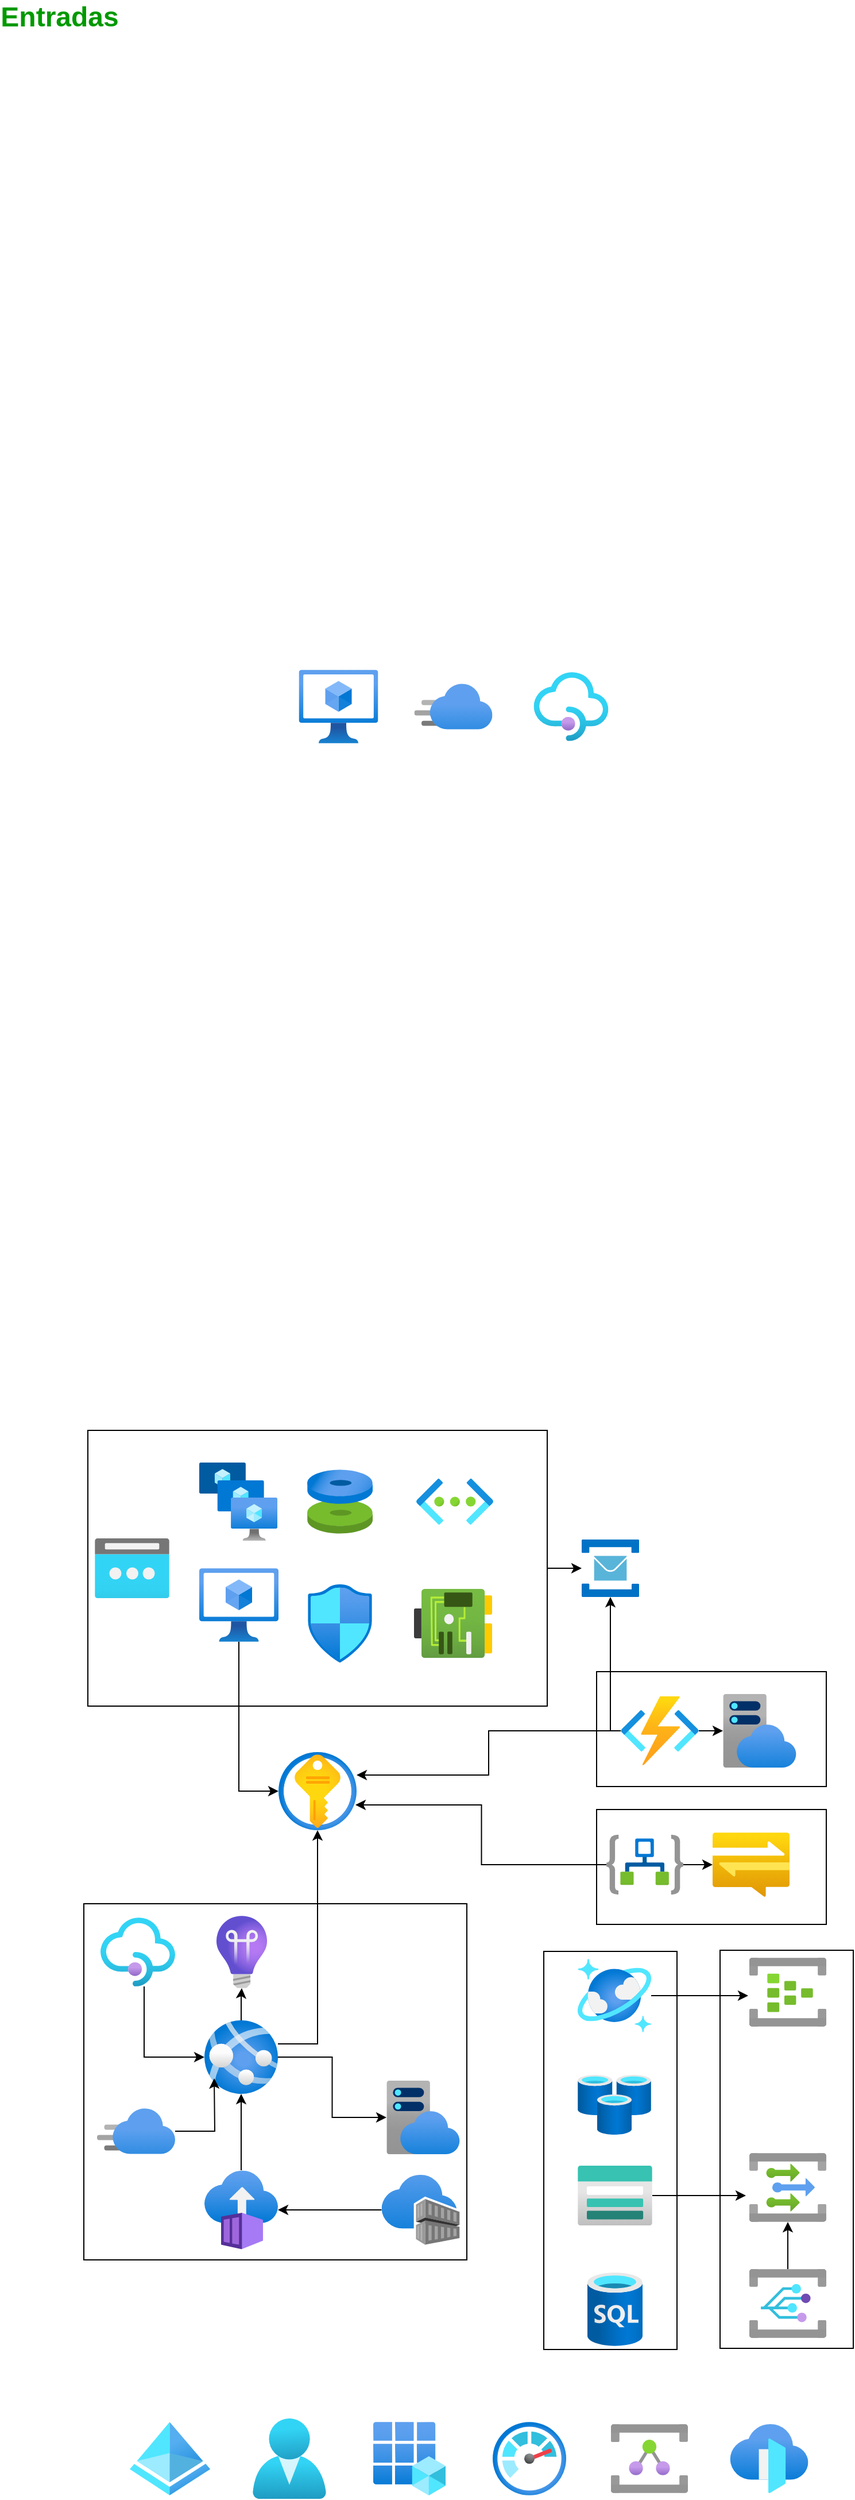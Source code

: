 <mxfile version="14.0.4" type="device"><diagram id="i0pked7D6PC-yJGvjYu3" name="Page-1"><mxGraphModel dx="1422" dy="4269" grid="1" gridSize="10" guides="1" tooltips="1" connect="1" arrows="1" fold="1" page="1" pageScale="1" pageWidth="827" pageHeight="1169" math="0" shadow="0"><root><mxCell id="0"/><mxCell id="1" parent="0"/><mxCell id="PkmiwssC4xpuGR3wuVjZ-162" value="" style="rounded=0;whiteSpace=wrap;html=1;fillColor=none;" parent="1" vertex="1"><mxGeometry x="479.5" y="-1806.5" width="116" height="346.5" as="geometry"/></mxCell><mxCell id="PkmiwssC4xpuGR3wuVjZ-161" value="" style="rounded=0;whiteSpace=wrap;html=1;fillColor=none;" parent="1" vertex="1"><mxGeometry x="633" y="-1807.5" width="116" height="346.5" as="geometry"/></mxCell><mxCell id="PkmiwssC4xpuGR3wuVjZ-98" value="" style="verticalLabelPosition=bottom;verticalAlign=top;html=1;shape=mxgraph.basic.rect;fillColor2=none;strokeWidth=1;size=20;indent=5;fillColor=none;" parent="1" vertex="1"><mxGeometry x="82.5" y="-2260" width="400" height="240" as="geometry"/></mxCell><mxCell id="PkmiwssC4xpuGR3wuVjZ-136" value="" style="verticalLabelPosition=bottom;verticalAlign=top;html=1;shape=mxgraph.basic.rect;fillColor2=none;strokeWidth=1;size=20;indent=5;fillColor=none;" parent="1" vertex="1"><mxGeometry x="525.5" y="-2050" width="200" height="100" as="geometry"/></mxCell><mxCell id="PkmiwssC4xpuGR3wuVjZ-137" value="" style="verticalLabelPosition=bottom;verticalAlign=top;html=1;shape=mxgraph.basic.rect;fillColor2=none;strokeWidth=1;size=20;indent=5;fillColor=none;" parent="1" vertex="1"><mxGeometry x="525.5" y="-1930" width="200" height="100" as="geometry"/></mxCell><mxCell id="PkmiwssC4xpuGR3wuVjZ-134" value="" style="verticalLabelPosition=bottom;verticalAlign=top;html=1;shape=mxgraph.basic.rect;fillColor2=none;strokeWidth=1;size=20;indent=5;fillColor=none;" parent="1" vertex="1"><mxGeometry x="79" y="-1848" width="333.5" height="310" as="geometry"/></mxCell><mxCell id="PkmiwssC4xpuGR3wuVjZ-10" value="" style="aspect=fixed;html=1;points=[];align=center;image;fontSize=12;image=img/lib/azure2/integration/Relays.svg;" parent="1" vertex="1"><mxGeometry x="538" y="-1395" width="67" height="60" as="geometry"/></mxCell><mxCell id="PkmiwssC4xpuGR3wuVjZ-11" value="" style="aspect=fixed;html=1;points=[];align=center;image;fontSize=12;image=img/lib/azure2/identity/App_Registrations.svg;" parent="1" vertex="1"><mxGeometry x="331" y="-1397" width="63" height="64" as="geometry"/></mxCell><mxCell id="PkmiwssC4xpuGR3wuVjZ-12" value="" style="aspect=fixed;html=1;points=[];align=center;image;fontSize=12;image=img/lib/azure2/identity/Users.svg;" parent="1" vertex="1"><mxGeometry x="226" y="-1400" width="64" height="70" as="geometry"/></mxCell><mxCell id="PkmiwssC4xpuGR3wuVjZ-13" value="" style="aspect=fixed;html=1;points=[];align=center;image;fontSize=12;image=img/lib/azure2/identity/Azure_Active_Directory.svg;" parent="1" vertex="1"><mxGeometry x="119" y="-1397" width="70" height="64" as="geometry"/></mxCell><mxCell id="PkmiwssC4xpuGR3wuVjZ-26" value="" style="aspect=fixed;html=1;points=[];align=center;image;fontSize=12;image=img/lib/azure2/management_governance/Monitor.svg;" parent="1" vertex="1"><mxGeometry x="435" y="-1397" width="64" height="64" as="geometry"/></mxCell><mxCell id="PkmiwssC4xpuGR3wuVjZ-31" value="" style="aspect=fixed;html=1;points=[];align=center;image;fontSize=12;image=img/lib/azure2/networking/Front_Doors.svg;" parent="1" vertex="1"><mxGeometry x="641.75" y="-1395" width="68" height="60" as="geometry"/></mxCell><mxCell id="PkmiwssC4xpuGR3wuVjZ-87" value="" style="aspect=fixed;html=1;points=[];align=center;image;fontSize=12;image=img/lib/azure2/compute/Virtual_Machines_Classic.svg;fillColor=none;" parent="1" vertex="1"><mxGeometry x="266.25" y="-2922" width="69" height="64" as="geometry"/></mxCell><mxCell id="PkmiwssC4xpuGR3wuVjZ-89" value="" style="aspect=fixed;html=1;points=[];align=center;image;fontSize=12;image=img/lib/azure2/integration/API_Management_Services.svg;fillColor=none;" parent="1" vertex="1"><mxGeometry x="470.75" y="-2920" width="65" height="60" as="geometry"/></mxCell><mxCell id="PkmiwssC4xpuGR3wuVjZ-90" value="" style="aspect=fixed;html=1;points=[];align=center;image;fontSize=12;image=img/lib/azure2/app_services/CDN_Profiles.svg;fillColor=none;" parent="1" vertex="1"><mxGeometry x="366.75" y="-2910" width="68" height="40" as="geometry"/></mxCell><mxCell id="PkmiwssC4xpuGR3wuVjZ-91" value="" style="aspect=fixed;html=1;points=[];align=center;image;fontSize=12;image=img/lib/azure2/compute/Disks.svg;" parent="1" vertex="1"><mxGeometry x="273.5" y="-2226" width="57.0" height="56.0" as="geometry"/></mxCell><mxCell id="PkmiwssC4xpuGR3wuVjZ-141" style="edgeStyle=orthogonalEdgeStyle;rounded=0;orthogonalLoop=1;jettySize=auto;html=1;" parent="1" source="PkmiwssC4xpuGR3wuVjZ-92" target="PkmiwssC4xpuGR3wuVjZ-116" edge="1"><mxGeometry relative="1" as="geometry"><Array as="points"><mxPoint x="214.5" y="-1946"/></Array></mxGeometry></mxCell><mxCell id="PkmiwssC4xpuGR3wuVjZ-92" value="" style="aspect=fixed;html=1;points=[];align=center;image;fontSize=12;image=img/lib/azure2/compute/Virtual_Machines_Classic.svg;" parent="1" vertex="1"><mxGeometry x="179.5" y="-2140" width="69" height="64" as="geometry"/></mxCell><mxCell id="PkmiwssC4xpuGR3wuVjZ-93" value="" style="aspect=fixed;html=1;points=[];align=center;image;fontSize=12;image=img/lib/azure2/compute/VM_Scale_Sets.svg;" parent="1" vertex="1"><mxGeometry x="179.5" y="-2232" width="68" height="68" as="geometry"/></mxCell><mxCell id="PkmiwssC4xpuGR3wuVjZ-94" value="" style="aspect=fixed;html=1;points=[];align=center;image;fontSize=12;image=img/lib/azure2/networking/Virtual_Networks.svg;" parent="1" vertex="1"><mxGeometry x="368.5" y="-2218" width="67" height="40" as="geometry"/></mxCell><mxCell id="PkmiwssC4xpuGR3wuVjZ-95" value="" style="aspect=fixed;html=1;points=[];align=center;image;fontSize=12;image=img/lib/azure2/networking/Public_IP_Addresses.svg;" parent="1" vertex="1"><mxGeometry x="88.5" y="-2166" width="65" height="52" as="geometry"/></mxCell><mxCell id="PkmiwssC4xpuGR3wuVjZ-96" value="" style="aspect=fixed;html=1;points=[];align=center;image;fontSize=12;image=img/lib/azure2/networking/Network_Security_Groups.svg;" parent="1" vertex="1"><mxGeometry x="274" y="-2126" width="56.0" height="68" as="geometry"/></mxCell><mxCell id="PkmiwssC4xpuGR3wuVjZ-97" value="" style="aspect=fixed;html=1;points=[];align=center;image;fontSize=12;image=img/lib/azure2/networking/Network_Interfaces.svg;" parent="1" vertex="1"><mxGeometry x="366.5" y="-2122" width="68" height="60" as="geometry"/></mxCell><mxCell id="PkmiwssC4xpuGR3wuVjZ-100" style="edgeStyle=orthogonalEdgeStyle;rounded=0;orthogonalLoop=1;jettySize=auto;html=1;" parent="1" source="PkmiwssC4xpuGR3wuVjZ-98" edge="1"><mxGeometry relative="1" as="geometry"><mxPoint x="512.5" y="-2140" as="targetPoint"/></mxGeometry></mxCell><mxCell id="PkmiwssC4xpuGR3wuVjZ-99" value="" style="aspect=fixed;html=1;points=[];align=center;image;fontSize=12;image=img/lib/mscae/Service_Bus.svg;" parent="1" vertex="1"><mxGeometry x="512.5" y="-2165" width="50" height="50" as="geometry"/></mxCell><mxCell id="PkmiwssC4xpuGR3wuVjZ-102" style="edgeStyle=orthogonalEdgeStyle;rounded=0;orthogonalLoop=1;jettySize=auto;html=1;" parent="1" source="PkmiwssC4xpuGR3wuVjZ-103" target="PkmiwssC4xpuGR3wuVjZ-111" edge="1"><mxGeometry relative="1" as="geometry"><Array as="points"><mxPoint x="131.5" y="-1726.5"/><mxPoint x="131.5" y="-1726.5"/></Array></mxGeometry></mxCell><mxCell id="PkmiwssC4xpuGR3wuVjZ-103" value="" style="aspect=fixed;html=1;points=[];align=center;image;fontSize=12;image=img/lib/azure2/integration/API_Management_Services.svg;" parent="1" vertex="1"><mxGeometry x="93.5" y="-1836" width="65" height="60" as="geometry"/></mxCell><mxCell id="PkmiwssC4xpuGR3wuVjZ-104" style="edgeStyle=orthogonalEdgeStyle;rounded=0;orthogonalLoop=1;jettySize=auto;html=1;" parent="1" source="PkmiwssC4xpuGR3wuVjZ-105" target="PkmiwssC4xpuGR3wuVjZ-107" edge="1"><mxGeometry relative="1" as="geometry"/></mxCell><mxCell id="PkmiwssC4xpuGR3wuVjZ-105" value="" style="aspect=fixed;html=1;points=[];align=center;image;fontSize=12;image=img/lib/azure2/containers/Container_Registries.svg;" parent="1" vertex="1"><mxGeometry x="338.25" y="-1612" width="68" height="61" as="geometry"/></mxCell><mxCell id="PkmiwssC4xpuGR3wuVjZ-106" style="edgeStyle=orthogonalEdgeStyle;rounded=0;orthogonalLoop=1;jettySize=auto;html=1;" parent="1" source="PkmiwssC4xpuGR3wuVjZ-107" target="PkmiwssC4xpuGR3wuVjZ-111" edge="1"><mxGeometry relative="1" as="geometry"/></mxCell><mxCell id="PkmiwssC4xpuGR3wuVjZ-107" value="" style="aspect=fixed;html=1;points=[];align=center;image;fontSize=12;image=img/lib/azure2/containers/Container_Instances.svg;" parent="1" vertex="1"><mxGeometry x="184" y="-1616" width="64" height="69" as="geometry"/></mxCell><mxCell id="PkmiwssC4xpuGR3wuVjZ-108" style="edgeStyle=orthogonalEdgeStyle;rounded=0;orthogonalLoop=1;jettySize=auto;html=1;" parent="1" source="PkmiwssC4xpuGR3wuVjZ-111" target="PkmiwssC4xpuGR3wuVjZ-112" edge="1"><mxGeometry relative="1" as="geometry"/></mxCell><mxCell id="PkmiwssC4xpuGR3wuVjZ-109" style="edgeStyle=orthogonalEdgeStyle;rounded=0;orthogonalLoop=1;jettySize=auto;html=1;" parent="1" source="PkmiwssC4xpuGR3wuVjZ-111" target="PkmiwssC4xpuGR3wuVjZ-115" edge="1"><mxGeometry relative="1" as="geometry"><mxPoint x="287.5" y="-1714.5" as="targetPoint"/></mxGeometry></mxCell><mxCell id="PkmiwssC4xpuGR3wuVjZ-110" style="edgeStyle=orthogonalEdgeStyle;rounded=0;orthogonalLoop=1;jettySize=auto;html=1;" parent="1" source="PkmiwssC4xpuGR3wuVjZ-111" target="PkmiwssC4xpuGR3wuVjZ-116" edge="1"><mxGeometry relative="1" as="geometry"><Array as="points"><mxPoint x="282.5" y="-1726"/></Array><mxPoint x="359.5" y="-1772" as="targetPoint"/></mxGeometry></mxCell><mxCell id="PkmiwssC4xpuGR3wuVjZ-111" value="" style="aspect=fixed;html=1;points=[];align=center;image;fontSize=12;image=img/lib/azure2/app_services/App_Services.svg;" parent="1" vertex="1"><mxGeometry x="184" y="-1746.5" width="64" height="64" as="geometry"/></mxCell><mxCell id="PkmiwssC4xpuGR3wuVjZ-112" value="" style="aspect=fixed;html=1;points=[];align=center;image;fontSize=12;image=img/lib/azure2/management_governance/Application_Insights.svg;" parent="1" vertex="1"><mxGeometry x="194.5" y="-1837.5" width="44" height="63" as="geometry"/></mxCell><mxCell id="PkmiwssC4xpuGR3wuVjZ-113" style="edgeStyle=orthogonalEdgeStyle;rounded=0;orthogonalLoop=1;jettySize=auto;html=1;" parent="1" source="PkmiwssC4xpuGR3wuVjZ-114" edge="1"><mxGeometry relative="1" as="geometry"><mxPoint x="192.5" y="-1696" as="targetPoint"/></mxGeometry></mxCell><mxCell id="PkmiwssC4xpuGR3wuVjZ-114" value="" style="aspect=fixed;html=1;points=[];align=center;image;fontSize=12;image=img/lib/azure2/app_services/CDN_Profiles.svg;" parent="1" vertex="1"><mxGeometry x="90.5" y="-1670" width="68" height="40" as="geometry"/></mxCell><mxCell id="PkmiwssC4xpuGR3wuVjZ-115" value="" style="aspect=fixed;html=1;points=[];align=center;image;fontSize=12;image=img/lib/azure2/app_services/App_Service_Plans.svg;" parent="1" vertex="1"><mxGeometry x="342.5" y="-1694" width="64" height="64" as="geometry"/></mxCell><mxCell id="PkmiwssC4xpuGR3wuVjZ-116" value="" style="aspect=fixed;html=1;points=[];align=center;image;fontSize=12;image=img/lib/azure2/security/Key_Vaults.svg;" parent="1" vertex="1"><mxGeometry x="248.5" y="-1980" width="68" height="68" as="geometry"/></mxCell><mxCell id="PkmiwssC4xpuGR3wuVjZ-125" style="edgeStyle=orthogonalEdgeStyle;rounded=0;orthogonalLoop=1;jettySize=auto;html=1;" parent="1" source="PkmiwssC4xpuGR3wuVjZ-120" target="PkmiwssC4xpuGR3wuVjZ-122" edge="1"><mxGeometry relative="1" as="geometry"/></mxCell><mxCell id="PkmiwssC4xpuGR3wuVjZ-138" style="edgeStyle=orthogonalEdgeStyle;rounded=0;orthogonalLoop=1;jettySize=auto;html=1;" parent="1" source="PkmiwssC4xpuGR3wuVjZ-120" target="PkmiwssC4xpuGR3wuVjZ-99" edge="1"><mxGeometry relative="1" as="geometry"><Array as="points"><mxPoint x="537.5" y="-1998"/></Array></mxGeometry></mxCell><mxCell id="PkmiwssC4xpuGR3wuVjZ-140" style="edgeStyle=orthogonalEdgeStyle;rounded=0;orthogonalLoop=1;jettySize=auto;html=1;" parent="1" source="PkmiwssC4xpuGR3wuVjZ-120" target="PkmiwssC4xpuGR3wuVjZ-116" edge="1"><mxGeometry relative="1" as="geometry"><Array as="points"><mxPoint x="431.5" y="-1998"/><mxPoint x="431.5" y="-1960"/></Array></mxGeometry></mxCell><mxCell id="PkmiwssC4xpuGR3wuVjZ-120" value="" style="aspect=fixed;html=1;points=[];align=center;image;fontSize=12;image=img/lib/azure2/compute/Function_Apps.svg;" parent="1" vertex="1"><mxGeometry x="546.5" y="-2028.5" width="68" height="60" as="geometry"/></mxCell><mxCell id="PkmiwssC4xpuGR3wuVjZ-122" value="" style="aspect=fixed;html=1;points=[];align=center;image;fontSize=12;image=img/lib/azure2/app_services/App_Service_Plans.svg;" parent="1" vertex="1"><mxGeometry x="635.5" y="-2030.5" width="64" height="64" as="geometry"/></mxCell><mxCell id="PkmiwssC4xpuGR3wuVjZ-128" value="" style="aspect=fixed;html=1;points=[];align=center;image;fontSize=12;image=img/lib/azure2/web/Notification_Hub_Namespaces.svg;" parent="1" vertex="1"><mxGeometry x="626.5" y="-1910" width="67" height="56.0" as="geometry"/></mxCell><mxCell id="PkmiwssC4xpuGR3wuVjZ-142" style="edgeStyle=orthogonalEdgeStyle;rounded=0;orthogonalLoop=1;jettySize=auto;html=1;entryX=0.985;entryY=0.676;entryDx=0;entryDy=0;entryPerimeter=0;" parent="1" source="PkmiwssC4xpuGR3wuVjZ-132" target="PkmiwssC4xpuGR3wuVjZ-116" edge="1"><mxGeometry relative="1" as="geometry"/></mxCell><mxCell id="PkmiwssC4xpuGR3wuVjZ-151" style="edgeStyle=orthogonalEdgeStyle;rounded=0;orthogonalLoop=1;jettySize=auto;html=1;" parent="1" source="PkmiwssC4xpuGR3wuVjZ-132" target="PkmiwssC4xpuGR3wuVjZ-128" edge="1"><mxGeometry relative="1" as="geometry"/></mxCell><mxCell id="PkmiwssC4xpuGR3wuVjZ-132" value="" style="aspect=fixed;html=1;points=[];align=center;image;fontSize=12;image=img/lib/azure2/integration/Logic_Apps.svg;" parent="1" vertex="1"><mxGeometry x="534" y="-1908" width="67" height="52" as="geometry"/></mxCell><mxCell id="PkmiwssC4xpuGR3wuVjZ-166" style="edgeStyle=orthogonalEdgeStyle;rounded=0;orthogonalLoop=1;jettySize=auto;html=1;entryX=-0.045;entryY=0.617;entryDx=0;entryDy=0;entryPerimeter=0;" parent="1" source="PkmiwssC4xpuGR3wuVjZ-146" target="PkmiwssC4xpuGR3wuVjZ-155" edge="1"><mxGeometry relative="1" as="geometry"/></mxCell><mxCell id="PkmiwssC4xpuGR3wuVjZ-146" value="" style="aspect=fixed;html=1;points=[];align=center;image;fontSize=12;image=img/lib/azure2/storage/Storage_Accounts.svg;" parent="1" vertex="1"><mxGeometry x="509" y="-1620" width="65" height="52" as="geometry"/></mxCell><mxCell id="PkmiwssC4xpuGR3wuVjZ-147" value="" style="aspect=fixed;html=1;points=[];align=center;image;fontSize=12;image=img/lib/azure2/databases/SQL_Database.svg;" parent="1" vertex="1"><mxGeometry x="517.5" y="-1527" width="48" height="64" as="geometry"/></mxCell><mxCell id="PkmiwssC4xpuGR3wuVjZ-148" value="" style="aspect=fixed;html=1;points=[];align=center;image;fontSize=12;image=img/lib/azure2/databases/Cache_Redis.svg;" parent="1" vertex="1"><mxGeometry x="509" y="-1699" width="64" height="52" as="geometry"/></mxCell><mxCell id="PkmiwssC4xpuGR3wuVjZ-165" style="edgeStyle=orthogonalEdgeStyle;rounded=0;orthogonalLoop=1;jettySize=auto;html=1;entryX=-0.015;entryY=0.55;entryDx=0;entryDy=0;entryPerimeter=0;" parent="1" source="PkmiwssC4xpuGR3wuVjZ-149" target="PkmiwssC4xpuGR3wuVjZ-152" edge="1"><mxGeometry relative="1" as="geometry"/></mxCell><mxCell id="PkmiwssC4xpuGR3wuVjZ-149" value="" style="aspect=fixed;html=1;points=[];align=center;image;fontSize=12;image=img/lib/azure2/databases/Azure_Cosmos_DB.svg;" parent="1" vertex="1"><mxGeometry x="509" y="-1800" width="64" height="64" as="geometry"/></mxCell><mxCell id="PkmiwssC4xpuGR3wuVjZ-152" value="" style="aspect=fixed;html=1;points=[];align=center;image;fontSize=12;image=img/lib/azure2/iot/Event_Hubs.svg;" parent="1" vertex="1"><mxGeometry x="658.5" y="-1801" width="67" height="60" as="geometry"/></mxCell><mxCell id="PkmiwssC4xpuGR3wuVjZ-153" style="edgeStyle=orthogonalEdgeStyle;rounded=0;orthogonalLoop=1;jettySize=auto;html=1;" parent="1" source="PkmiwssC4xpuGR3wuVjZ-154" target="PkmiwssC4xpuGR3wuVjZ-155" edge="1"><mxGeometry relative="1" as="geometry"/></mxCell><mxCell id="PkmiwssC4xpuGR3wuVjZ-154" value="" style="aspect=fixed;html=1;points=[];align=center;image;fontSize=12;image=img/lib/azure2/integration/Event_Grid_Subscriptions.svg;" parent="1" vertex="1"><mxGeometry x="658.5" y="-1530" width="67" height="60" as="geometry"/></mxCell><mxCell id="PkmiwssC4xpuGR3wuVjZ-155" value="" style="aspect=fixed;html=1;points=[];align=center;image;fontSize=12;image=img/lib/azure2/integration/Event_Grid_Topics.svg;" parent="1" vertex="1"><mxGeometry x="658.5" y="-1631" width="67" height="60" as="geometry"/></mxCell><mxCell id="PkmiwssC4xpuGR3wuVjZ-167" value="Entradas" style="text;html=1;strokeColor=none;fillColor=none;align=center;verticalAlign=middle;whiteSpace=wrap;rounded=0;fontStyle=1;fontColor=#009900;fontSize=24;" parent="1" vertex="1"><mxGeometry x="38" y="-3500" width="40" height="20" as="geometry"/></mxCell></root></mxGraphModel></diagram></mxfile>